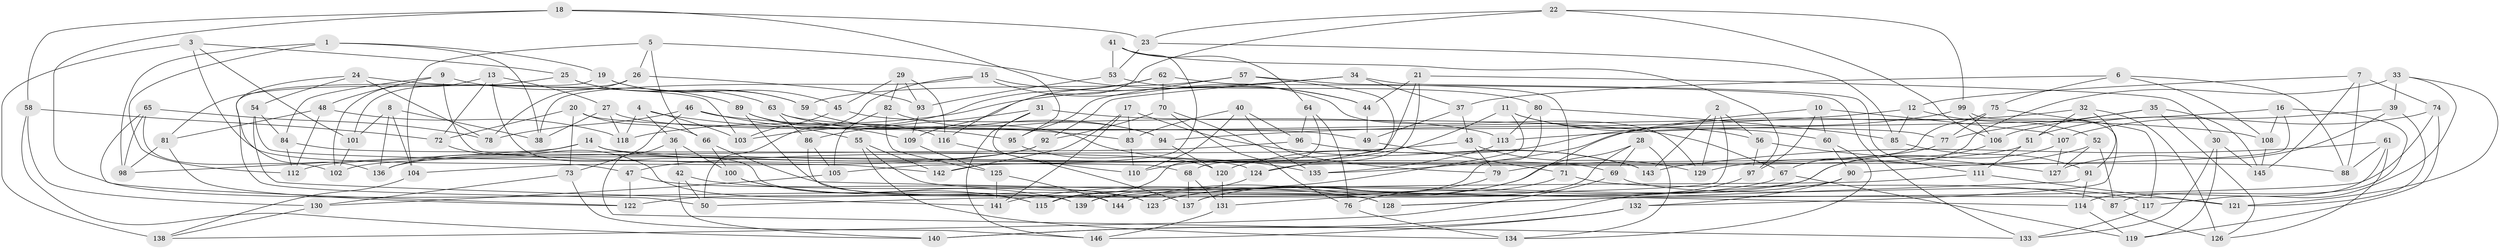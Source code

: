 // Generated by graph-tools (version 1.1) at 2025/56/03/09/25 04:56:39]
// undirected, 146 vertices, 292 edges
graph export_dot {
graph [start="1"]
  node [color=gray90,style=filled];
  1;
  2;
  3;
  4;
  5;
  6;
  7;
  8;
  9;
  10;
  11;
  12;
  13;
  14;
  15;
  16;
  17;
  18;
  19;
  20;
  21;
  22;
  23;
  24;
  25;
  26;
  27;
  28;
  29;
  30;
  31;
  32;
  33;
  34;
  35;
  36;
  37;
  38;
  39;
  40;
  41;
  42;
  43;
  44;
  45;
  46;
  47;
  48;
  49;
  50;
  51;
  52;
  53;
  54;
  55;
  56;
  57;
  58;
  59;
  60;
  61;
  62;
  63;
  64;
  65;
  66;
  67;
  68;
  69;
  70;
  71;
  72;
  73;
  74;
  75;
  76;
  77;
  78;
  79;
  80;
  81;
  82;
  83;
  84;
  85;
  86;
  87;
  88;
  89;
  90;
  91;
  92;
  93;
  94;
  95;
  96;
  97;
  98;
  99;
  100;
  101;
  102;
  103;
  104;
  105;
  106;
  107;
  108;
  109;
  110;
  111;
  112;
  113;
  114;
  115;
  116;
  117;
  118;
  119;
  120;
  121;
  122;
  123;
  124;
  125;
  126;
  127;
  128;
  129;
  130;
  131;
  132;
  133;
  134;
  135;
  136;
  137;
  138;
  139;
  140;
  141;
  142;
  143;
  144;
  145;
  146;
  1 -- 112;
  1 -- 38;
  1 -- 98;
  1 -- 19;
  2 -- 56;
  2 -- 143;
  2 -- 50;
  2 -- 129;
  3 -- 25;
  3 -- 47;
  3 -- 101;
  3 -- 138;
  4 -- 103;
  4 -- 118;
  4 -- 36;
  4 -- 83;
  5 -- 44;
  5 -- 66;
  5 -- 104;
  5 -- 26;
  6 -- 75;
  6 -- 37;
  6 -- 88;
  6 -- 108;
  7 -- 88;
  7 -- 74;
  7 -- 145;
  7 -- 12;
  8 -- 136;
  8 -- 38;
  8 -- 101;
  8 -- 104;
  9 -- 84;
  9 -- 48;
  9 -- 142;
  9 -- 89;
  10 -- 97;
  10 -- 137;
  10 -- 60;
  10 -- 107;
  11 -- 56;
  11 -- 141;
  11 -- 110;
  11 -- 60;
  12 -- 94;
  12 -- 85;
  12 -- 52;
  13 -- 102;
  13 -- 128;
  13 -- 27;
  13 -- 72;
  14 -- 136;
  14 -- 98;
  14 -- 69;
  14 -- 88;
  15 -- 50;
  15 -- 44;
  15 -- 38;
  15 -- 129;
  16 -- 113;
  16 -- 87;
  16 -- 108;
  16 -- 90;
  17 -- 142;
  17 -- 143;
  17 -- 83;
  17 -- 141;
  18 -- 139;
  18 -- 23;
  18 -- 95;
  18 -- 58;
  19 -- 50;
  19 -- 59;
  19 -- 45;
  20 -- 49;
  20 -- 66;
  20 -- 72;
  20 -- 73;
  21 -- 44;
  21 -- 105;
  21 -- 30;
  21 -- 68;
  22 -- 23;
  22 -- 116;
  22 -- 99;
  22 -- 106;
  23 -- 53;
  23 -- 85;
  24 -- 78;
  24 -- 103;
  24 -- 136;
  24 -- 54;
  25 -- 59;
  25 -- 63;
  25 -- 81;
  26 -- 93;
  26 -- 101;
  26 -- 78;
  27 -- 95;
  27 -- 118;
  27 -- 38;
  28 -- 131;
  28 -- 134;
  28 -- 69;
  28 -- 144;
  29 -- 45;
  29 -- 93;
  29 -- 116;
  29 -- 82;
  30 -- 145;
  30 -- 133;
  30 -- 119;
  31 -- 146;
  31 -- 86;
  31 -- 67;
  31 -- 110;
  32 -- 51;
  32 -- 135;
  32 -- 91;
  32 -- 126;
  33 -- 121;
  33 -- 67;
  33 -- 117;
  33 -- 39;
  34 -- 118;
  34 -- 92;
  34 -- 111;
  34 -- 37;
  35 -- 145;
  35 -- 77;
  35 -- 126;
  35 -- 106;
  36 -- 42;
  36 -- 133;
  36 -- 100;
  37 -- 43;
  37 -- 49;
  39 -- 121;
  39 -- 127;
  39 -- 51;
  40 -- 83;
  40 -- 110;
  40 -- 96;
  40 -- 79;
  41 -- 142;
  41 -- 64;
  41 -- 97;
  41 -- 53;
  42 -- 140;
  42 -- 50;
  42 -- 128;
  43 -- 129;
  43 -- 47;
  43 -- 79;
  44 -- 49;
  45 -- 113;
  45 -- 103;
  46 -- 73;
  46 -- 108;
  46 -- 55;
  46 -- 78;
  47 -- 122;
  47 -- 123;
  48 -- 112;
  48 -- 81;
  48 -- 118;
  49 -- 71;
  51 -- 111;
  51 -- 102;
  52 -- 129;
  52 -- 127;
  52 -- 87;
  53 -- 93;
  53 -- 80;
  54 -- 68;
  54 -- 84;
  54 -- 141;
  55 -- 142;
  55 -- 121;
  55 -- 134;
  56 -- 97;
  56 -- 127;
  57 -- 95;
  57 -- 124;
  57 -- 71;
  57 -- 59;
  58 -- 140;
  58 -- 130;
  58 -- 72;
  59 -- 94;
  60 -- 134;
  60 -- 90;
  61 -- 143;
  61 -- 88;
  61 -- 114;
  61 -- 126;
  62 -- 109;
  62 -- 70;
  62 -- 103;
  62 -- 133;
  63 -- 77;
  63 -- 86;
  63 -- 135;
  64 -- 96;
  64 -- 115;
  64 -- 76;
  65 -- 102;
  65 -- 122;
  65 -- 78;
  65 -- 98;
  66 -- 100;
  66 -- 114;
  67 -- 115;
  67 -- 119;
  68 -- 137;
  68 -- 131;
  69 -- 138;
  69 -- 117;
  70 -- 76;
  70 -- 92;
  70 -- 135;
  71 -- 87;
  71 -- 76;
  72 -- 115;
  73 -- 130;
  73 -- 146;
  74 -- 107;
  74 -- 119;
  74 -- 128;
  75 -- 77;
  75 -- 117;
  75 -- 124;
  76 -- 134;
  77 -- 79;
  79 -- 137;
  80 -- 85;
  80 -- 113;
  80 -- 144;
  81 -- 122;
  81 -- 98;
  82 -- 105;
  82 -- 125;
  82 -- 94;
  83 -- 110;
  84 -- 112;
  84 -- 124;
  85 -- 91;
  86 -- 144;
  86 -- 105;
  87 -- 126;
  89 -- 109;
  89 -- 123;
  89 -- 116;
  90 -- 132;
  90 -- 123;
  91 -- 114;
  91 -- 128;
  92 -- 136;
  92 -- 104;
  93 -- 109;
  94 -- 120;
  95 -- 120;
  96 -- 112;
  96 -- 143;
  97 -- 140;
  99 -- 132;
  99 -- 120;
  99 -- 106;
  100 -- 115;
  100 -- 139;
  101 -- 102;
  104 -- 138;
  105 -- 130;
  106 -- 123;
  107 -- 122;
  107 -- 127;
  108 -- 145;
  109 -- 125;
  111 -- 121;
  111 -- 139;
  113 -- 135;
  114 -- 119;
  116 -- 137;
  117 -- 133;
  120 -- 131;
  124 -- 139;
  125 -- 141;
  125 -- 144;
  130 -- 138;
  131 -- 146;
  132 -- 146;
  132 -- 140;
}
